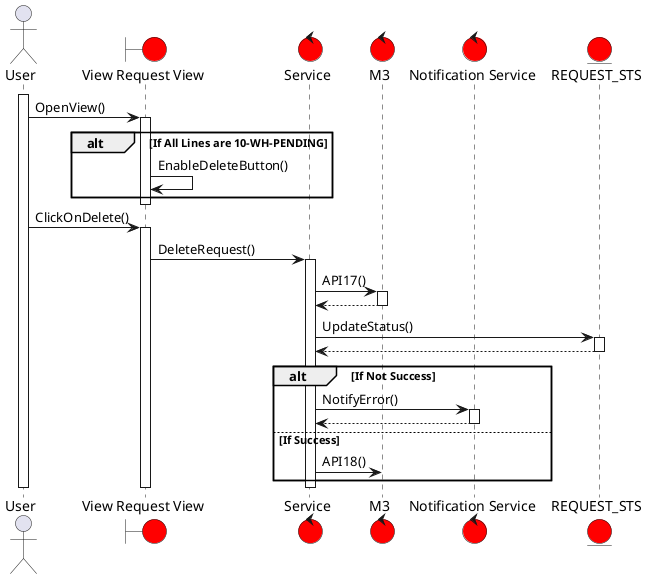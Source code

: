 @startuml "Warehouse Confirmation"

actor       "User"                  as USER 
boundary    "View Request View"     as VIEW  #FF0000
control     "Service"               as SERVICE #FF0000
control     "M3"                    as M3  #FF0000
control     "Notification Service"  as NOTIFIER    #FF0000
entity      "REQUEST_STS"           as RQSTS   #FF0000

activate USER
    USER -> VIEW : OpenView()
    activate VIEW
        alt If All Lines are 10-WH-PENDING
            VIEW -> VIEW : EnableDeleteButton()
        end
    deactivate VIEW

    USER -> VIEW : ClickOnDelete()
    activate VIEW
        VIEW -> SERVICE : DeleteRequest()
        activate SERVICE
            SERVICE -> M3 : API17()
            activate M3
                M3 --> SERVICE
            deactivate M3

            SERVICE -> RQSTS : UpdateStatus()
            activate RQSTS
                RQSTS --> SERVICE
            deactivate RQSTS

            alt If Not Success
                SERVICE -> NOTIFIER : NotifyError()
                activate NOTIFIER
                    NOTIFIER --> SERVICE
                deactivate NOTIFIER

            else If Success
                SERVICE -> M3 : API18()

            end
        deactivate SERVICE
    deactivate VIEW
deactivate USER

@enduml